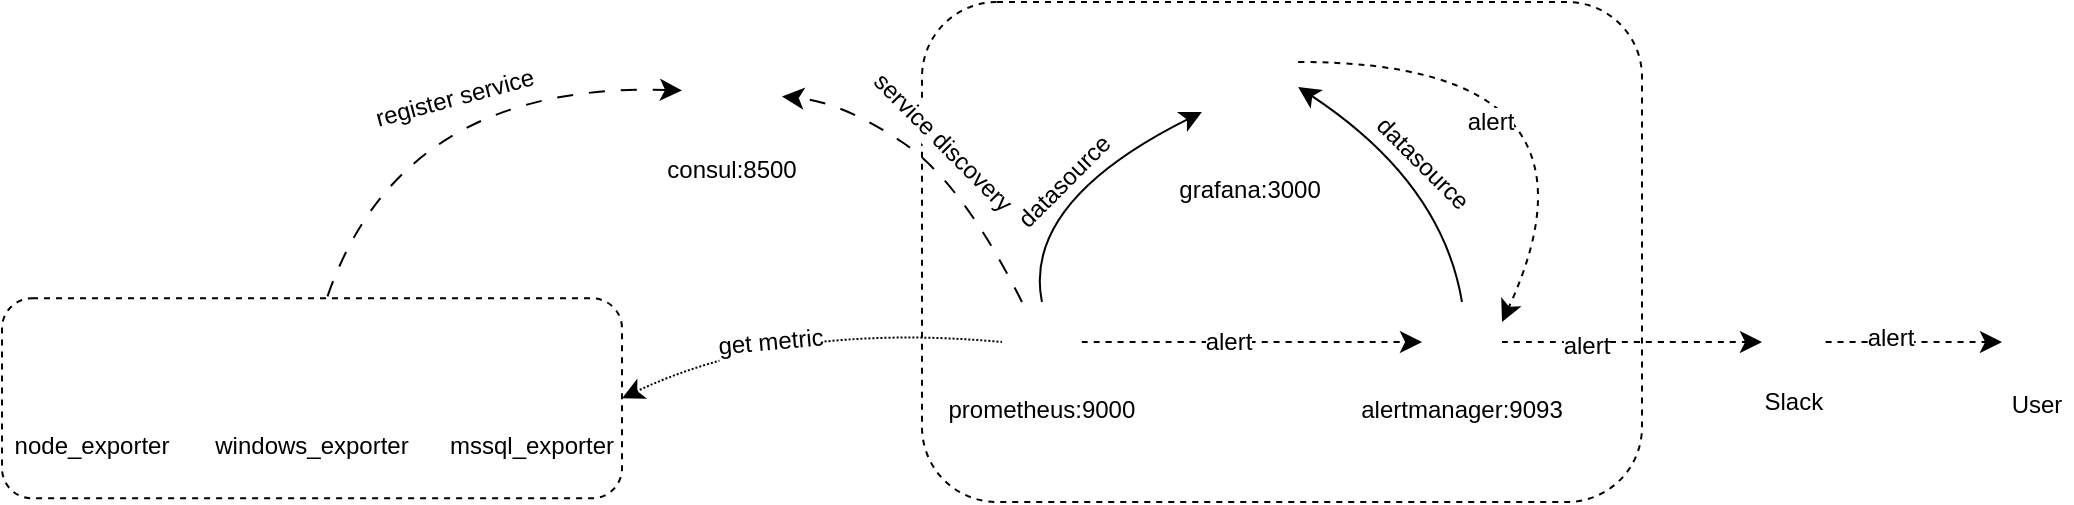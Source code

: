 <mxfile version="25.0.3">
  <diagram name="Page-1" id="LNh-3uC9zd6_e8-Dteng">
    <mxGraphModel dx="2618" dy="1226" grid="1" gridSize="10" guides="1" tooltips="1" connect="1" arrows="1" fold="1" page="0" pageScale="1" pageWidth="850" pageHeight="1100" math="0" shadow="0">
      <root>
        <mxCell id="0" />
        <mxCell id="1" parent="0" />
        <mxCell id="E7nbCfxs4qQWBFJL3slr-19" value="" style="rounded=1;whiteSpace=wrap;html=1;dashed=1;fillColor=none;" vertex="1" parent="1">
          <mxGeometry x="-350" y="-10" width="360" height="250" as="geometry" />
        </mxCell>
        <mxCell id="E7nbCfxs4qQWBFJL3slr-2" value="grafana:3000" style="shape=image;verticalLabelPosition=bottom;labelBackgroundColor=default;verticalAlign=top;aspect=fixed;imageAspect=0;image=https://upload.wikimedia.org/wikipedia/commons/3/3b/Grafana_icon.svg;" vertex="1" parent="1">
          <mxGeometry x="-210" y="20" width="48.08" height="50" as="geometry" />
        </mxCell>
        <mxCell id="E7nbCfxs4qQWBFJL3slr-12" style="edgeStyle=none;curved=1;rounded=0;orthogonalLoop=1;jettySize=auto;html=1;entryX=0;entryY=0.5;entryDx=0;entryDy=0;fontSize=12;startSize=8;endSize=8;dashed=1;" edge="1" parent="1" source="E7nbCfxs4qQWBFJL3slr-3" target="E7nbCfxs4qQWBFJL3slr-6">
          <mxGeometry relative="1" as="geometry" />
        </mxCell>
        <mxCell id="E7nbCfxs4qQWBFJL3slr-13" value="alert" style="edgeLabel;html=1;align=center;verticalAlign=middle;resizable=0;points=[];fontSize=12;" vertex="1" connectable="0" parent="E7nbCfxs4qQWBFJL3slr-12">
          <mxGeometry x="-0.141" relative="1" as="geometry">
            <mxPoint as="offset" />
          </mxGeometry>
        </mxCell>
        <mxCell id="E7nbCfxs4qQWBFJL3slr-3" value="prometheus:9000" style="shape=image;verticalLabelPosition=bottom;labelBackgroundColor=default;verticalAlign=top;aspect=fixed;imageAspect=0;image=https://static-00.iconduck.com/assets.00/prometheus-icon-511x512-1vmxbcxr.png;container=0;" vertex="1" parent="1">
          <mxGeometry x="-310" y="140" width="39.92" height="40" as="geometry" />
        </mxCell>
        <mxCell id="E7nbCfxs4qQWBFJL3slr-18" style="edgeStyle=none;curved=1;rounded=0;orthogonalLoop=1;jettySize=auto;html=1;fontSize=12;startSize=8;endSize=8;dashed=1;" edge="1" parent="1" source="E7nbCfxs4qQWBFJL3slr-4" target="E7nbCfxs4qQWBFJL3slr-5">
          <mxGeometry relative="1" as="geometry" />
        </mxCell>
        <mxCell id="E7nbCfxs4qQWBFJL3slr-20" value="alert" style="edgeLabel;html=1;align=center;verticalAlign=middle;resizable=0;points=[];fontSize=12;" vertex="1" connectable="0" parent="E7nbCfxs4qQWBFJL3slr-18">
          <mxGeometry x="-0.287" y="2" relative="1" as="geometry">
            <mxPoint as="offset" />
          </mxGeometry>
        </mxCell>
        <mxCell id="E7nbCfxs4qQWBFJL3slr-4" value="Slack" style="shape=image;verticalLabelPosition=bottom;labelBackgroundColor=default;verticalAlign=top;aspect=fixed;imageAspect=0;image=https://upload.wikimedia.org/wikipedia/commons/thumb/d/d5/Slack_icon_2019.svg/2048px-Slack_icon_2019.svg.png;" vertex="1" parent="1">
          <mxGeometry x="70" y="144.08" width="31.84" height="31.84" as="geometry" />
        </mxCell>
        <mxCell id="E7nbCfxs4qQWBFJL3slr-5" value="User" style="shape=image;verticalLabelPosition=bottom;labelBackgroundColor=default;verticalAlign=top;aspect=fixed;imageAspect=0;image=https://cdn.icon-icons.com/icons2/2468/PNG/512/user_icon_149329.png;" vertex="1" parent="1">
          <mxGeometry x="190" y="142.5" width="35" height="35" as="geometry" />
        </mxCell>
        <mxCell id="E7nbCfxs4qQWBFJL3slr-16" style="edgeStyle=none;curved=1;rounded=0;orthogonalLoop=1;jettySize=auto;html=1;entryX=0;entryY=0.5;entryDx=0;entryDy=0;fontSize=12;startSize=8;endSize=8;dashed=1;" edge="1" parent="1" source="E7nbCfxs4qQWBFJL3slr-6" target="E7nbCfxs4qQWBFJL3slr-4">
          <mxGeometry relative="1" as="geometry" />
        </mxCell>
        <mxCell id="E7nbCfxs4qQWBFJL3slr-17" value="alert" style="edgeLabel;html=1;align=center;verticalAlign=middle;resizable=0;points=[];fontSize=12;" vertex="1" connectable="0" parent="E7nbCfxs4qQWBFJL3slr-16">
          <mxGeometry x="-0.362" y="-2" relative="1" as="geometry">
            <mxPoint as="offset" />
          </mxGeometry>
        </mxCell>
        <mxCell id="E7nbCfxs4qQWBFJL3slr-6" value="alertmanager:9093" style="shape=image;verticalLabelPosition=bottom;labelBackgroundColor=default;verticalAlign=top;aspect=fixed;imageAspect=0;image=https://cdn-icons-png.flaticon.com/512/8957/8957116.png;" vertex="1" parent="1">
          <mxGeometry x="-100" y="140" width="40" height="40" as="geometry" />
        </mxCell>
        <mxCell id="E7nbCfxs4qQWBFJL3slr-8" value="" style="curved=1;endArrow=classic;html=1;rounded=0;fontSize=12;startSize=8;endSize=8;exitX=0.5;exitY=0;exitDx=0;exitDy=0;entryX=0;entryY=0.5;entryDx=0;entryDy=0;" edge="1" parent="1" source="E7nbCfxs4qQWBFJL3slr-3" target="E7nbCfxs4qQWBFJL3slr-2">
          <mxGeometry width="50" height="50" relative="1" as="geometry">
            <mxPoint x="-290" y="90" as="sourcePoint" />
            <mxPoint x="-240" y="40" as="targetPoint" />
            <Array as="points">
              <mxPoint x="-300" y="90" />
            </Array>
          </mxGeometry>
        </mxCell>
        <mxCell id="E7nbCfxs4qQWBFJL3slr-9" value="datasource" style="edgeLabel;html=1;align=center;verticalAlign=middle;resizable=0;points=[];fontSize=12;rotation=-45;" vertex="1" connectable="0" parent="E7nbCfxs4qQWBFJL3slr-8">
          <mxGeometry x="-0.203" y="-16" relative="1" as="geometry">
            <mxPoint x="5" y="-20" as="offset" />
          </mxGeometry>
        </mxCell>
        <mxCell id="E7nbCfxs4qQWBFJL3slr-10" value="" style="curved=1;endArrow=classic;html=1;rounded=0;fontSize=12;startSize=8;endSize=8;exitX=0.5;exitY=0;exitDx=0;exitDy=0;entryX=1;entryY=0.25;entryDx=0;entryDy=0;" edge="1" parent="1" source="E7nbCfxs4qQWBFJL3slr-6" target="E7nbCfxs4qQWBFJL3slr-2">
          <mxGeometry width="50" height="50" relative="1" as="geometry">
            <mxPoint x="-50" y="100" as="sourcePoint" />
            <mxPoint y="50" as="targetPoint" />
            <Array as="points">
              <mxPoint x="-90" y="80" />
            </Array>
          </mxGeometry>
        </mxCell>
        <mxCell id="E7nbCfxs4qQWBFJL3slr-11" value="datasource" style="edgeLabel;html=1;align=center;verticalAlign=middle;resizable=0;points=[];fontSize=12;rotation=45;" vertex="1" connectable="0" parent="E7nbCfxs4qQWBFJL3slr-10">
          <mxGeometry x="0.08" y="-2" relative="1" as="geometry">
            <mxPoint x="4" y="2" as="offset" />
          </mxGeometry>
        </mxCell>
        <mxCell id="E7nbCfxs4qQWBFJL3slr-14" value="" style="curved=1;endArrow=classic;html=1;rounded=0;fontSize=12;startSize=8;endSize=8;exitX=1;exitY=0;exitDx=0;exitDy=0;entryX=1;entryY=0.25;entryDx=0;entryDy=0;dashed=1;" edge="1" parent="1" source="E7nbCfxs4qQWBFJL3slr-2" target="E7nbCfxs4qQWBFJL3slr-6">
          <mxGeometry width="50" height="50" relative="1" as="geometry">
            <mxPoint x="70" y="70" as="sourcePoint" />
            <mxPoint x="120" y="20" as="targetPoint" />
            <Array as="points">
              <mxPoint y="20" />
            </Array>
          </mxGeometry>
        </mxCell>
        <mxCell id="E7nbCfxs4qQWBFJL3slr-15" value="alert" style="edgeLabel;html=1;align=center;verticalAlign=middle;resizable=0;points=[];fontSize=12;" vertex="1" connectable="0" parent="E7nbCfxs4qQWBFJL3slr-14">
          <mxGeometry x="-0.37" y="-30" relative="1" as="geometry">
            <mxPoint as="offset" />
          </mxGeometry>
        </mxCell>
        <mxCell id="E7nbCfxs4qQWBFJL3slr-34" value="" style="curved=1;endArrow=none;html=1;rounded=0;fontSize=12;startSize=8;endSize=8;entryX=0;entryY=0.5;entryDx=0;entryDy=0;exitX=1;exitY=0.5;exitDx=0;exitDy=0;dashed=1;dashPattern=1 1;endFill=0;startArrow=classic;startFill=1;" edge="1" parent="1" source="E7nbCfxs4qQWBFJL3slr-31" target="E7nbCfxs4qQWBFJL3slr-3">
          <mxGeometry width="50" height="50" relative="1" as="geometry">
            <mxPoint x="-420" y="200" as="sourcePoint" />
            <mxPoint x="-370" y="150" as="targetPoint" />
            <Array as="points">
              <mxPoint x="-420" y="150" />
            </Array>
          </mxGeometry>
        </mxCell>
        <mxCell id="E7nbCfxs4qQWBFJL3slr-35" value="get metric" style="edgeLabel;html=1;align=center;verticalAlign=middle;resizable=0;points=[];fontSize=12;rotation=-5;" vertex="1" connectable="0" parent="E7nbCfxs4qQWBFJL3slr-34">
          <mxGeometry x="-0.205" y="-6" relative="1" as="geometry">
            <mxPoint as="offset" />
          </mxGeometry>
        </mxCell>
        <mxCell id="E7nbCfxs4qQWBFJL3slr-37" value="consul:8500" style="shape=image;verticalLabelPosition=bottom;labelBackgroundColor=default;verticalAlign=top;aspect=fixed;imageAspect=0;image=https://global-uploads.webflow.com/6203daf47137054c031fa0e6/64071d4ee3e10617c9106129_consul.png;fontStyle=0" vertex="1" parent="1">
          <mxGeometry x="-470" y="10" width="50" height="50" as="geometry" />
        </mxCell>
        <mxCell id="E7nbCfxs4qQWBFJL3slr-38" value="" style="curved=1;endArrow=classic;html=1;rounded=0;fontSize=12;startSize=8;endSize=8;exitX=0.525;exitY=-0.01;exitDx=0;exitDy=0;exitPerimeter=0;dashed=1;dashPattern=8 8;" edge="1" parent="1" source="E7nbCfxs4qQWBFJL3slr-31" target="E7nbCfxs4qQWBFJL3slr-37">
          <mxGeometry width="50" height="50" relative="1" as="geometry">
            <mxPoint x="-610" y="80" as="sourcePoint" />
            <mxPoint x="-560" y="30" as="targetPoint" />
            <Array as="points">
              <mxPoint x="-610" y="30" />
            </Array>
          </mxGeometry>
        </mxCell>
        <mxCell id="E7nbCfxs4qQWBFJL3slr-40" value="register service" style="edgeLabel;html=1;align=center;verticalAlign=middle;resizable=0;points=[];fontSize=12;rotation=-15;" vertex="1" connectable="0" parent="E7nbCfxs4qQWBFJL3slr-38">
          <mxGeometry x="0.056" y="-16" relative="1" as="geometry">
            <mxPoint x="6" y="-9" as="offset" />
          </mxGeometry>
        </mxCell>
        <mxCell id="E7nbCfxs4qQWBFJL3slr-41" value="" style="curved=1;endArrow=classic;html=1;rounded=0;fontSize=12;startSize=8;endSize=8;exitX=0.25;exitY=0;exitDx=0;exitDy=0;dashed=1;dashPattern=8 8;" edge="1" parent="1" source="E7nbCfxs4qQWBFJL3slr-3" target="E7nbCfxs4qQWBFJL3slr-37">
          <mxGeometry width="50" height="50" relative="1" as="geometry">
            <mxPoint x="-420" y="140" as="sourcePoint" />
            <mxPoint x="-370" y="90" as="targetPoint" />
            <Array as="points">
              <mxPoint x="-330" y="80" />
              <mxPoint x="-390" y="40" />
            </Array>
          </mxGeometry>
        </mxCell>
        <mxCell id="E7nbCfxs4qQWBFJL3slr-42" value="service discovery" style="edgeLabel;html=1;align=center;verticalAlign=middle;resizable=0;points=[];fontSize=12;rotation=45;" vertex="1" connectable="0" parent="E7nbCfxs4qQWBFJL3slr-41">
          <mxGeometry x="-0.083" y="2" relative="1" as="geometry">
            <mxPoint y="-16" as="offset" />
          </mxGeometry>
        </mxCell>
        <mxCell id="E7nbCfxs4qQWBFJL3slr-31" value="" style="rounded=1;whiteSpace=wrap;html=1;fillColor=none;dashed=1;" vertex="1" parent="1">
          <mxGeometry x="-810" y="138.16" width="310" height="100" as="geometry" />
        </mxCell>
        <mxCell id="E7nbCfxs4qQWBFJL3slr-23" value="node_exporter" style="shape=image;verticalLabelPosition=bottom;labelBackgroundColor=default;verticalAlign=top;aspect=fixed;imageAspect=0;image=https://cdn-icons-png.flaticon.com/512/226/226772.png;" vertex="1" parent="1">
          <mxGeometry x="-780" y="168.16" width="30" height="30" as="geometry" />
        </mxCell>
        <mxCell id="E7nbCfxs4qQWBFJL3slr-24" value="windows_exporter" style="shape=image;verticalLabelPosition=bottom;labelBackgroundColor=default;verticalAlign=top;aspect=fixed;imageAspect=0;image=https://cdn-icons-png.flaticon.com/512/882/882702.png;" vertex="1" parent="1">
          <mxGeometry x="-670" y="168.16" width="30" height="30" as="geometry" />
        </mxCell>
        <mxCell id="E7nbCfxs4qQWBFJL3slr-45" value="mssql_exporter" style="shape=image;verticalLabelPosition=bottom;labelBackgroundColor=default;verticalAlign=top;aspect=fixed;imageAspect=0;image=https://elest.io/images/softwares/70/logo.png;" vertex="1" parent="1">
          <mxGeometry x="-565" y="158.16" width="40" height="40" as="geometry" />
        </mxCell>
      </root>
    </mxGraphModel>
  </diagram>
</mxfile>
